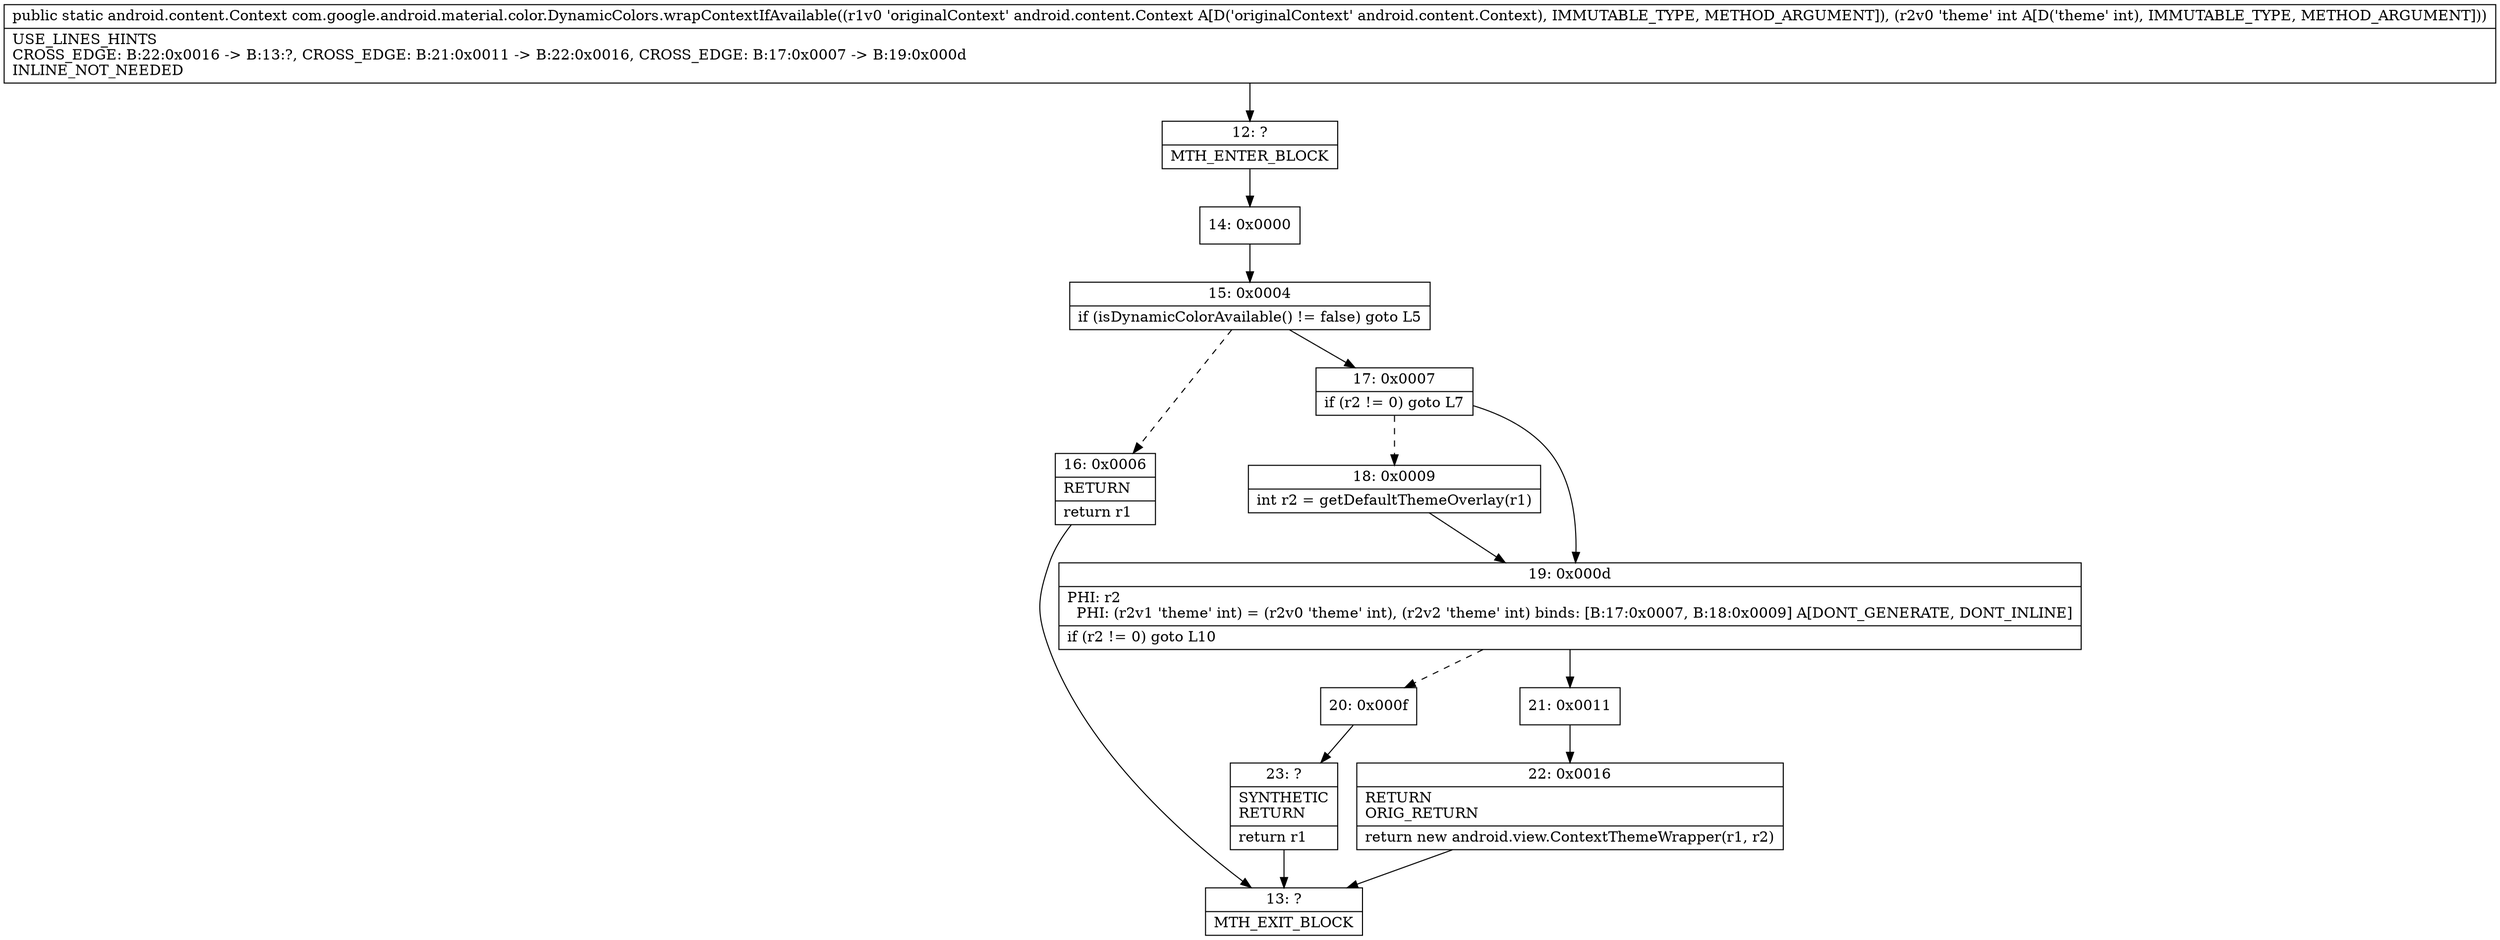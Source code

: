 digraph "CFG forcom.google.android.material.color.DynamicColors.wrapContextIfAvailable(Landroid\/content\/Context;I)Landroid\/content\/Context;" {
Node_12 [shape=record,label="{12\:\ ?|MTH_ENTER_BLOCK\l}"];
Node_14 [shape=record,label="{14\:\ 0x0000}"];
Node_15 [shape=record,label="{15\:\ 0x0004|if (isDynamicColorAvailable() != false) goto L5\l}"];
Node_16 [shape=record,label="{16\:\ 0x0006|RETURN\l|return r1\l}"];
Node_13 [shape=record,label="{13\:\ ?|MTH_EXIT_BLOCK\l}"];
Node_17 [shape=record,label="{17\:\ 0x0007|if (r2 != 0) goto L7\l}"];
Node_18 [shape=record,label="{18\:\ 0x0009|int r2 = getDefaultThemeOverlay(r1)\l}"];
Node_19 [shape=record,label="{19\:\ 0x000d|PHI: r2 \l  PHI: (r2v1 'theme' int) = (r2v0 'theme' int), (r2v2 'theme' int) binds: [B:17:0x0007, B:18:0x0009] A[DONT_GENERATE, DONT_INLINE]\l|if (r2 != 0) goto L10\l}"];
Node_20 [shape=record,label="{20\:\ 0x000f}"];
Node_23 [shape=record,label="{23\:\ ?|SYNTHETIC\lRETURN\l|return r1\l}"];
Node_21 [shape=record,label="{21\:\ 0x0011}"];
Node_22 [shape=record,label="{22\:\ 0x0016|RETURN\lORIG_RETURN\l|return new android.view.ContextThemeWrapper(r1, r2)\l}"];
MethodNode[shape=record,label="{public static android.content.Context com.google.android.material.color.DynamicColors.wrapContextIfAvailable((r1v0 'originalContext' android.content.Context A[D('originalContext' android.content.Context), IMMUTABLE_TYPE, METHOD_ARGUMENT]), (r2v0 'theme' int A[D('theme' int), IMMUTABLE_TYPE, METHOD_ARGUMENT]))  | USE_LINES_HINTS\lCROSS_EDGE: B:22:0x0016 \-\> B:13:?, CROSS_EDGE: B:21:0x0011 \-\> B:22:0x0016, CROSS_EDGE: B:17:0x0007 \-\> B:19:0x000d\lINLINE_NOT_NEEDED\l}"];
MethodNode -> Node_12;Node_12 -> Node_14;
Node_14 -> Node_15;
Node_15 -> Node_16[style=dashed];
Node_15 -> Node_17;
Node_16 -> Node_13;
Node_17 -> Node_18[style=dashed];
Node_17 -> Node_19;
Node_18 -> Node_19;
Node_19 -> Node_20[style=dashed];
Node_19 -> Node_21;
Node_20 -> Node_23;
Node_23 -> Node_13;
Node_21 -> Node_22;
Node_22 -> Node_13;
}

